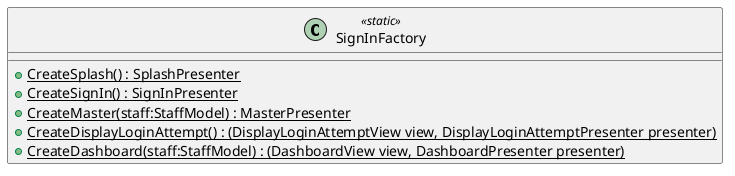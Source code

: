 @startuml
class SignInFactory <<static>> {
    + {static} CreateSplash() : SplashPresenter
    + {static} CreateSignIn() : SignInPresenter
    + {static} CreateMaster(staff:StaffModel) : MasterPresenter
    + {static} CreateDisplayLoginAttempt() : (DisplayLoginAttemptView view, DisplayLoginAttemptPresenter presenter)
    + {static} CreateDashboard(staff:StaffModel) : (DashboardView view, DashboardPresenter presenter)
}
@enduml
